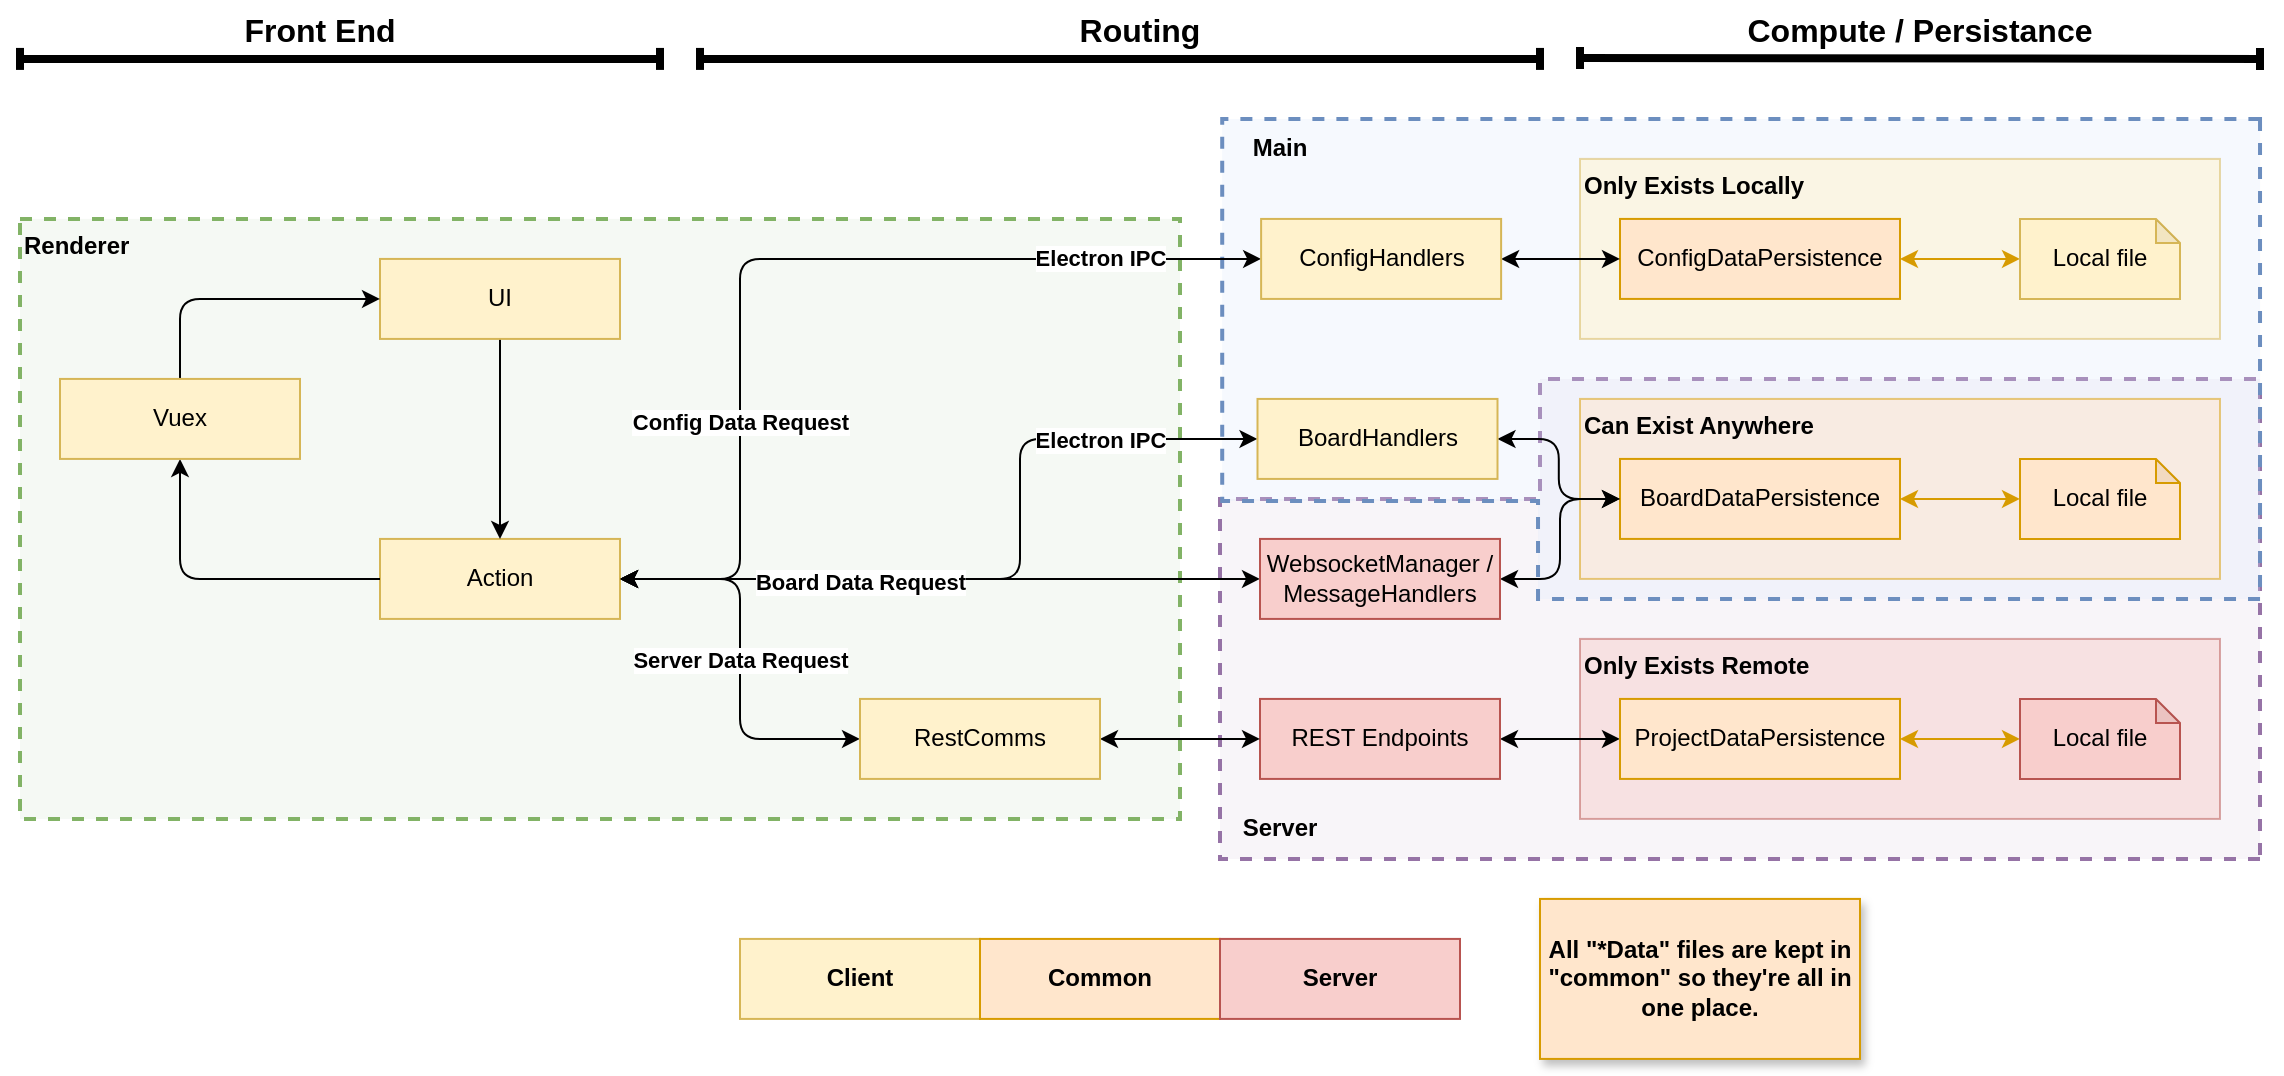 <mxfile version="20.7.4" type="device"><diagram id="I5dCZkXRIhbGK4yqcfKX" name="Page-1"><mxGraphModel dx="1231" dy="727" grid="1" gridSize="10" guides="1" tooltips="1" connect="1" arrows="1" fold="1" page="1" pageScale="1" pageWidth="850" pageHeight="1100" math="0" shadow="0"><root><mxCell id="0"/><mxCell id="1" parent="0"/><mxCell id="OoCY0U8t_cUXqhsx9uT4-1" value="" style="shape=corner;whiteSpace=wrap;html=1;rotation=-180;dx=360;dy=180;fillOpacity=25;fillColor=#e1d5e7;strokeColor=#9673a6;dashed=1;strokeWidth=2;" parent="1" vertex="1"><mxGeometry x="620" y="239.46" width="520" height="240" as="geometry"/></mxCell><mxCell id="OoCY0U8t_cUXqhsx9uT4-2" value="" style="shape=corner;whiteSpace=wrap;html=1;rotation=90;dx=191;dy=361;fillOpacity=25;fillColor=#dae8fc;strokeColor=#6c8ebf;dashed=1;strokeWidth=2;" parent="1" vertex="1"><mxGeometry x="760.56" y="-30.0" width="240" height="518.91" as="geometry"/></mxCell><mxCell id="-n_-xDAseKBe1zh5_1ba-1" value="Renderer" style="rounded=0;whiteSpace=wrap;html=1;verticalAlign=top;fontStyle=1;align=left;strokeWidth=2;dashed=1;fillColor=#d5e8d4;strokeColor=#82b366;perimeterSpacing=0;glass=0;fillStyle=auto;fillOpacity=25;" parent="1" vertex="1"><mxGeometry x="20" y="159.46" width="580" height="300" as="geometry"/></mxCell><mxCell id="eVuMP-qe88cXhquZFNh7-8" value="All &quot;*Data&quot; files are kept in &quot;common&quot; so they're all in one place." style="rounded=0;whiteSpace=wrap;html=1;fillColor=#ffe6cc;strokeColor=#d79b00;fontStyle=1;glass=0;shadow=1;" parent="1" vertex="1"><mxGeometry x="780" y="499.46" width="160" height="80" as="geometry"/></mxCell><mxCell id="eVuMP-qe88cXhquZFNh7-6" value="Only Exists Remote" style="rounded=0;whiteSpace=wrap;html=1;sketch=0;strokeWidth=1;fillColor=#f8cecc;strokeColor=#b85450;fontStyle=1;align=left;verticalAlign=top;opacity=50;" parent="1" vertex="1"><mxGeometry x="800" y="369.46" width="320" height="90" as="geometry"/></mxCell><mxCell id="eVuMP-qe88cXhquZFNh7-5" value="Can Exist Anywhere" style="rounded=0;whiteSpace=wrap;html=1;sketch=0;strokeWidth=1;fillColor=#ffe6cc;strokeColor=#d79b00;fontStyle=1;align=left;verticalAlign=top;opacity=50;" parent="1" vertex="1"><mxGeometry x="800" y="249.46" width="320" height="90" as="geometry"/></mxCell><mxCell id="eVuMP-qe88cXhquZFNh7-4" value="Only Exists Locally" style="rounded=0;whiteSpace=wrap;html=1;sketch=0;strokeWidth=1;fillColor=#fff2cc;strokeColor=#d6b656;fontStyle=1;align=left;verticalAlign=top;opacity=50;" parent="1" vertex="1"><mxGeometry x="800" y="129.46" width="320" height="90" as="geometry"/></mxCell><mxCell id="AT8L72S1eIH0WpdXs7L9-47" style="edgeStyle=orthogonalEdgeStyle;rounded=1;orthogonalLoop=1;jettySize=auto;html=1;exitX=1;exitY=0.5;exitDx=0;exitDy=0;entryX=0;entryY=0.5;entryDx=0;entryDy=0;startArrow=classic;startFill=1;" parent="1" source="AT8L72S1eIH0WpdXs7L9-44" target="OoCY0U8t_cUXqhsx9uT4-3" edge="1"><mxGeometry relative="1" as="geometry"><Array as="points"><mxPoint x="380" y="339.46"/><mxPoint x="380" y="179.46"/></Array></mxGeometry></mxCell><mxCell id="-n_-xDAseKBe1zh5_1ba-7" value="Electron IPC" style="edgeLabel;html=1;align=center;verticalAlign=middle;resizable=0;points=[];fontStyle=1" parent="AT8L72S1eIH0WpdXs7L9-47" vertex="1" connectable="0"><mxGeometry x="0.506" y="1" relative="1" as="geometry"><mxPoint x="38" as="offset"/></mxGeometry></mxCell><mxCell id="0aFK9B-e_eMhsSHs9_iM-3" value="&lt;b&gt;Config Data Request&lt;/b&gt;" style="edgeLabel;html=1;align=center;verticalAlign=middle;resizable=0;points=[];" parent="AT8L72S1eIH0WpdXs7L9-47" vertex="1" connectable="0"><mxGeometry x="-0.118" y="-2" relative="1" as="geometry"><mxPoint x="-2" y="73" as="offset"/></mxGeometry></mxCell><mxCell id="eVuMP-qe88cXhquZFNh7-2" style="edgeStyle=orthogonalEdgeStyle;rounded=1;orthogonalLoop=1;jettySize=auto;html=1;exitX=1;exitY=0.5;exitDx=0;exitDy=0;entryX=0;entryY=0.5;entryDx=0;entryDy=0;strokeColor=default;startArrow=classic;startFill=1;" parent="1" source="AT8L72S1eIH0WpdXs7L9-44" target="eVuMP-qe88cXhquZFNh7-1" edge="1"><mxGeometry relative="1" as="geometry"/></mxCell><mxCell id="0aFK9B-e_eMhsSHs9_iM-4" value="&lt;b&gt;Server Data Request&lt;/b&gt;" style="edgeLabel;html=1;align=center;verticalAlign=middle;resizable=0;points=[];" parent="eVuMP-qe88cXhquZFNh7-2" vertex="1" connectable="0"><mxGeometry x="0.6" y="-2" relative="1" as="geometry"><mxPoint x="-20" y="-42" as="offset"/></mxGeometry></mxCell><mxCell id="AT8L72S1eIH0WpdXs7L9-44" value="Action" style="rounded=0;whiteSpace=wrap;html=1;verticalAlign=middle;fontStyle=0;align=center;fillColor=#fff2cc;strokeColor=#d6b656;strokeWidth=1;" parent="1" vertex="1"><mxGeometry x="200" y="319.46" width="120" height="40" as="geometry"/></mxCell><mxCell id="AT8L72S1eIH0WpdXs7L9-6" style="edgeStyle=orthogonalEdgeStyle;rounded=1;orthogonalLoop=1;jettySize=auto;html=1;exitX=1;exitY=0.5;exitDx=0;exitDy=0;entryX=0;entryY=0.5;entryDx=0;entryDy=0;entryPerimeter=0;startArrow=classic;startFill=1;fillColor=#ffe6cc;strokeColor=#d79b00;" parent="1" source="AT8L72S1eIH0WpdXs7L9-1" target="AT8L72S1eIH0WpdXs7L9-5" edge="1"><mxGeometry relative="1" as="geometry"/></mxCell><mxCell id="AT8L72S1eIH0WpdXs7L9-1" value="BoardDataPersistence" style="rounded=0;whiteSpace=wrap;html=1;fillColor=#ffe6cc;strokeColor=#d79b00;strokeWidth=1;" parent="1" vertex="1"><mxGeometry x="820" y="279.46" width="140" height="40" as="geometry"/></mxCell><mxCell id="AT8L72S1eIH0WpdXs7L9-31" style="edgeStyle=orthogonalEdgeStyle;rounded=1;orthogonalLoop=1;jettySize=auto;html=1;exitX=1;exitY=0.5;exitDx=0;exitDy=0;entryX=0;entryY=0.5;entryDx=0;entryDy=0;startArrow=classic;startFill=1;" parent="1" source="AT8L72S1eIH0WpdXs7L9-2" target="AT8L72S1eIH0WpdXs7L9-4" edge="1"><mxGeometry relative="1" as="geometry"><mxPoint x="780" y="419.46" as="sourcePoint"/></mxGeometry></mxCell><mxCell id="AT8L72S1eIH0WpdXs7L9-2" value="REST Endpoints" style="rounded=0;whiteSpace=wrap;html=1;fillColor=#f8cecc;strokeColor=#b85450;strokeWidth=1;" parent="1" vertex="1"><mxGeometry x="640" y="399.46" width="120" height="40" as="geometry"/></mxCell><mxCell id="AT8L72S1eIH0WpdXs7L9-24" style="edgeStyle=orthogonalEdgeStyle;rounded=1;orthogonalLoop=1;jettySize=auto;html=1;exitX=1;exitY=0.5;exitDx=0;exitDy=0;entryX=0;entryY=0.5;entryDx=0;entryDy=0;startArrow=classic;startFill=1;" parent="1" source="AT8L72S1eIH0WpdXs7L9-44" target="AT8L72S1eIH0WpdXs7L9-23" edge="1"><mxGeometry relative="1" as="geometry"><mxPoint x="560" y="339.46" as="sourcePoint"/></mxGeometry></mxCell><mxCell id="AT8L72S1eIH0WpdXs7L9-7" style="edgeStyle=orthogonalEdgeStyle;rounded=1;orthogonalLoop=1;jettySize=auto;html=1;exitX=1;exitY=0.5;exitDx=0;exitDy=0;entryX=0;entryY=0.5;entryDx=0;entryDy=0;entryPerimeter=0;startArrow=classic;startFill=1;fillColor=#ffe6cc;strokeColor=#d79b00;" parent="1" source="AT8L72S1eIH0WpdXs7L9-4" target="AT8L72S1eIH0WpdXs7L9-46" edge="1"><mxGeometry relative="1" as="geometry"><mxPoint x="1020" y="429.46" as="targetPoint"/></mxGeometry></mxCell><mxCell id="AT8L72S1eIH0WpdXs7L9-4" value="ProjectDataPersistence" style="rounded=0;whiteSpace=wrap;html=1;fillColor=#ffe6cc;strokeColor=#d79b00;strokeWidth=1;" parent="1" vertex="1"><mxGeometry x="820" y="399.46" width="140" height="40" as="geometry"/></mxCell><mxCell id="AT8L72S1eIH0WpdXs7L9-5" value="Local file" style="shape=note;whiteSpace=wrap;html=1;backgroundOutline=1;darkOpacity=0.05;fillColor=#ffe6cc;strokeColor=#d79b00;size=12;strokeWidth=1;" parent="1" vertex="1"><mxGeometry x="1020" y="279.46" width="80" height="40" as="geometry"/></mxCell><mxCell id="AT8L72S1eIH0WpdXs7L9-22" style="edgeStyle=orthogonalEdgeStyle;rounded=1;orthogonalLoop=1;jettySize=auto;html=1;exitX=1;exitY=0.5;exitDx=0;exitDy=0;entryX=0;entryY=0.5;entryDx=0;entryDy=0;startArrow=classic;startFill=1;" parent="1" source="AT8L72S1eIH0WpdXs7L9-44" target="OoCY0U8t_cUXqhsx9uT4-4" edge="1"><mxGeometry relative="1" as="geometry"><mxPoint x="560" y="299.46" as="sourcePoint"/><Array as="points"><mxPoint x="520" y="339.46"/><mxPoint x="520" y="269.46"/></Array></mxGeometry></mxCell><mxCell id="-n_-xDAseKBe1zh5_1ba-6" value="Electron IPC" style="edgeLabel;html=1;align=center;verticalAlign=middle;resizable=0;points=[];fontStyle=1" parent="AT8L72S1eIH0WpdXs7L9-22" vertex="1" connectable="0"><mxGeometry x="-0.177" y="1" relative="1" as="geometry"><mxPoint x="80" y="-69" as="offset"/></mxGeometry></mxCell><mxCell id="0aFK9B-e_eMhsSHs9_iM-2" value="Board Data Request" style="edgeLabel;html=1;align=center;verticalAlign=middle;resizable=0;points=[];fontStyle=1" parent="AT8L72S1eIH0WpdXs7L9-22" vertex="1" connectable="0"><mxGeometry x="-0.593" y="-1" relative="1" as="geometry"><mxPoint x="41" as="offset"/></mxGeometry></mxCell><mxCell id="AT8L72S1eIH0WpdXs7L9-20" style="edgeStyle=orthogonalEdgeStyle;rounded=1;orthogonalLoop=1;jettySize=auto;html=1;exitX=0;exitY=0.5;exitDx=0;exitDy=0;entryX=0.5;entryY=1;entryDx=0;entryDy=0;startArrow=none;startFill=0;" parent="1" source="AT8L72S1eIH0WpdXs7L9-44" target="AT8L72S1eIH0WpdXs7L9-19" edge="1"><mxGeometry relative="1" as="geometry"><mxPoint x="200" y="299.46" as="sourcePoint"/></mxGeometry></mxCell><mxCell id="AT8L72S1eIH0WpdXs7L9-18" style="edgeStyle=orthogonalEdgeStyle;rounded=1;orthogonalLoop=1;jettySize=auto;html=1;exitX=0.5;exitY=1;exitDx=0;exitDy=0;entryX=0.5;entryY=0;entryDx=0;entryDy=0;startArrow=none;startFill=0;" parent="1" source="AT8L72S1eIH0WpdXs7L9-17" target="AT8L72S1eIH0WpdXs7L9-44" edge="1"><mxGeometry relative="1" as="geometry"><mxPoint x="260" y="279.46" as="targetPoint"/></mxGeometry></mxCell><mxCell id="AT8L72S1eIH0WpdXs7L9-17" value="UI" style="rounded=0;whiteSpace=wrap;html=1;fillColor=#fff2cc;strokeColor=#d6b656;strokeWidth=1;" parent="1" vertex="1"><mxGeometry x="200" y="179.46" width="120" height="40" as="geometry"/></mxCell><mxCell id="AT8L72S1eIH0WpdXs7L9-21" style="edgeStyle=orthogonalEdgeStyle;rounded=1;orthogonalLoop=1;jettySize=auto;html=1;exitX=0.5;exitY=0;exitDx=0;exitDy=0;entryX=0;entryY=0.5;entryDx=0;entryDy=0;startArrow=none;startFill=0;" parent="1" source="AT8L72S1eIH0WpdXs7L9-19" target="AT8L72S1eIH0WpdXs7L9-17" edge="1"><mxGeometry relative="1" as="geometry"/></mxCell><mxCell id="AT8L72S1eIH0WpdXs7L9-19" value="Vuex" style="rounded=0;whiteSpace=wrap;html=1;fillColor=#fff2cc;strokeColor=#d6b656;strokeWidth=1;" parent="1" vertex="1"><mxGeometry x="40" y="239.46" width="120" height="40" as="geometry"/></mxCell><mxCell id="AT8L72S1eIH0WpdXs7L9-25" style="edgeStyle=orthogonalEdgeStyle;rounded=1;orthogonalLoop=1;jettySize=auto;html=1;exitX=1;exitY=0.5;exitDx=0;exitDy=0;entryX=0;entryY=0.5;entryDx=0;entryDy=0;startArrow=classic;startFill=1;" parent="1" source="AT8L72S1eIH0WpdXs7L9-23" target="AT8L72S1eIH0WpdXs7L9-1" edge="1"><mxGeometry relative="1" as="geometry"><mxPoint x="780" y="339.46" as="sourcePoint"/><Array as="points"><mxPoint x="790" y="339.46"/><mxPoint x="790" y="299.46"/></Array></mxGeometry></mxCell><mxCell id="AT8L72S1eIH0WpdXs7L9-23" value="WebsocketManager /&lt;br&gt;MessageHandlers" style="rounded=0;whiteSpace=wrap;html=1;fillColor=#f8cecc;strokeColor=#b85450;strokeWidth=1;" parent="1" vertex="1"><mxGeometry x="640" y="319.46" width="120" height="40" as="geometry"/></mxCell><mxCell id="AT8L72S1eIH0WpdXs7L9-34" value="Client" style="rounded=0;whiteSpace=wrap;html=1;fillColor=#fff2cc;strokeColor=#d6b656;fontStyle=1" parent="1" vertex="1"><mxGeometry x="380" y="519.46" width="120" height="40" as="geometry"/></mxCell><mxCell id="AT8L72S1eIH0WpdXs7L9-35" value="Common" style="rounded=0;whiteSpace=wrap;html=1;fillColor=#ffe6cc;strokeColor=#d79b00;fontStyle=1" parent="1" vertex="1"><mxGeometry x="500" y="519.46" width="120" height="40" as="geometry"/></mxCell><mxCell id="AT8L72S1eIH0WpdXs7L9-36" value="Server" style="rounded=0;whiteSpace=wrap;html=1;fillColor=#f8cecc;strokeColor=#b85450;fontStyle=1" parent="1" vertex="1"><mxGeometry x="620" y="519.46" width="120" height="40" as="geometry"/></mxCell><mxCell id="AT8L72S1eIH0WpdXs7L9-39" value="" style="edgeStyle=orthogonalEdgeStyle;rounded=1;orthogonalLoop=1;jettySize=auto;html=1;startArrow=classic;startFill=1;fillColor=#ffe6cc;strokeColor=#d79b00;" parent="1" source="AT8L72S1eIH0WpdXs7L9-37" target="AT8L72S1eIH0WpdXs7L9-38" edge="1"><mxGeometry relative="1" as="geometry"/></mxCell><mxCell id="AT8L72S1eIH0WpdXs7L9-37" value="ConfigDataPersistence" style="rounded=0;whiteSpace=wrap;html=1;fillColor=#ffe6cc;strokeColor=#d79b00;strokeWidth=1;" parent="1" vertex="1"><mxGeometry x="820" y="159.46" width="140" height="40" as="geometry"/></mxCell><mxCell id="AT8L72S1eIH0WpdXs7L9-38" value="Local file" style="shape=note;whiteSpace=wrap;html=1;backgroundOutline=1;darkOpacity=0.05;fillColor=#fff2cc;strokeColor=#d6b656;size=12;strokeWidth=1;" parent="1" vertex="1"><mxGeometry x="1020" y="159.46" width="80" height="40" as="geometry"/></mxCell><mxCell id="AT8L72S1eIH0WpdXs7L9-46" value="Local file" style="shape=note;whiteSpace=wrap;html=1;backgroundOutline=1;darkOpacity=0.05;fillColor=#f8cecc;strokeColor=#b85450;size=12;strokeWidth=1;" parent="1" vertex="1"><mxGeometry x="1020" y="399.46" width="80" height="40" as="geometry"/></mxCell><mxCell id="eVuMP-qe88cXhquZFNh7-3" style="edgeStyle=orthogonalEdgeStyle;rounded=1;orthogonalLoop=1;jettySize=auto;html=1;exitX=1;exitY=0.5;exitDx=0;exitDy=0;entryX=0;entryY=0.5;entryDx=0;entryDy=0;strokeColor=default;startArrow=classic;startFill=1;" parent="1" source="eVuMP-qe88cXhquZFNh7-1" target="AT8L72S1eIH0WpdXs7L9-2" edge="1"><mxGeometry relative="1" as="geometry"/></mxCell><mxCell id="eVuMP-qe88cXhquZFNh7-1" value="RestComms" style="rounded=0;whiteSpace=wrap;html=1;fillColor=#fff2cc;strokeColor=#d6b656;strokeWidth=1;" parent="1" vertex="1"><mxGeometry x="440" y="399.46" width="120" height="40" as="geometry"/></mxCell><mxCell id="OoCY0U8t_cUXqhsx9uT4-9" style="edgeStyle=orthogonalEdgeStyle;rounded=1;orthogonalLoop=1;jettySize=auto;html=1;exitX=1;exitY=0.5;exitDx=0;exitDy=0;entryX=0;entryY=0.5;entryDx=0;entryDy=0;startArrow=classic;startFill=1;" parent="1" source="OoCY0U8t_cUXqhsx9uT4-3" target="AT8L72S1eIH0WpdXs7L9-37" edge="1"><mxGeometry relative="1" as="geometry"/></mxCell><mxCell id="OoCY0U8t_cUXqhsx9uT4-3" value="ConfigHandlers" style="rounded=0;whiteSpace=wrap;html=1;fillColor=#fff2cc;strokeColor=#d6b656;strokeWidth=1;" parent="1" vertex="1"><mxGeometry x="640.56" y="159.46" width="120" height="40" as="geometry"/></mxCell><mxCell id="OoCY0U8t_cUXqhsx9uT4-8" style="edgeStyle=orthogonalEdgeStyle;rounded=1;orthogonalLoop=1;jettySize=auto;html=1;exitX=1;exitY=0.5;exitDx=0;exitDy=0;entryX=0;entryY=0.5;entryDx=0;entryDy=0;startArrow=classic;startFill=1;" parent="1" source="OoCY0U8t_cUXqhsx9uT4-4" target="AT8L72S1eIH0WpdXs7L9-1" edge="1"><mxGeometry relative="1" as="geometry"/></mxCell><mxCell id="OoCY0U8t_cUXqhsx9uT4-4" value="BoardHandlers" style="rounded=0;whiteSpace=wrap;html=1;fillColor=#fff2cc;strokeColor=#d6b656;strokeWidth=1;" parent="1" vertex="1"><mxGeometry x="638.75" y="249.46" width="120" height="40" as="geometry"/></mxCell><mxCell id="OoCY0U8t_cUXqhsx9uT4-11" value="Main" style="text;html=1;strokeColor=none;fillColor=none;align=center;verticalAlign=middle;whiteSpace=wrap;rounded=0;dashed=1;strokeWidth=2;fontStyle=1" parent="1" vertex="1"><mxGeometry x="620" y="109.46" width="60" height="30" as="geometry"/></mxCell><mxCell id="OoCY0U8t_cUXqhsx9uT4-12" value="Server" style="text;html=1;strokeColor=none;fillColor=none;align=center;verticalAlign=middle;whiteSpace=wrap;rounded=0;dashed=1;strokeWidth=2;fontStyle=1" parent="1" vertex="1"><mxGeometry x="620" y="449.46" width="60" height="30" as="geometry"/></mxCell><mxCell id="KIv0S7vo1N58vJzm4XJM-1" value="" style="endArrow=baseDash;html=1;rounded=0;startArrow=baseDash;startFill=0;endFill=0;strokeWidth=4;" edge="1" parent="1"><mxGeometry width="50" height="50" relative="1" as="geometry"><mxPoint x="20" y="79.46" as="sourcePoint"/><mxPoint x="340" y="79.46" as="targetPoint"/></mxGeometry></mxCell><mxCell id="KIv0S7vo1N58vJzm4XJM-2" value="" style="endArrow=baseDash;html=1;rounded=0;startArrow=baseDash;startFill=0;endFill=0;strokeWidth=4;" edge="1" parent="1"><mxGeometry width="50" height="50" relative="1" as="geometry"><mxPoint x="360" y="79.46" as="sourcePoint"/><mxPoint x="780" y="79.46" as="targetPoint"/></mxGeometry></mxCell><mxCell id="KIv0S7vo1N58vJzm4XJM-3" value="" style="endArrow=baseDash;html=1;rounded=0;startArrow=baseDash;startFill=0;endFill=0;strokeWidth=4;" edge="1" parent="1"><mxGeometry width="50" height="50" relative="1" as="geometry"><mxPoint x="800" y="79" as="sourcePoint"/><mxPoint x="1140" y="79.46" as="targetPoint"/></mxGeometry></mxCell><mxCell id="KIv0S7vo1N58vJzm4XJM-7" value="Front End" style="text;html=1;strokeColor=none;fillColor=none;align=center;verticalAlign=middle;whiteSpace=wrap;rounded=0;fontSize=16;fontStyle=1;labelBackgroundColor=none;labelBorderColor=none;" vertex="1" parent="1"><mxGeometry x="130" y="50" width="80" height="30" as="geometry"/></mxCell><mxCell id="KIv0S7vo1N58vJzm4XJM-8" value="Routing" style="text;html=1;strokeColor=none;fillColor=none;align=center;verticalAlign=middle;whiteSpace=wrap;rounded=0;fontSize=16;fontStyle=1;labelBackgroundColor=none;labelBorderColor=none;" vertex="1" parent="1"><mxGeometry x="540" y="50" width="80" height="30" as="geometry"/></mxCell><mxCell id="KIv0S7vo1N58vJzm4XJM-9" value="Compute / Persistance" style="text;html=1;strokeColor=none;fillColor=none;align=center;verticalAlign=middle;whiteSpace=wrap;rounded=0;fontSize=16;fontStyle=1;labelBackgroundColor=none;labelBorderColor=none;" vertex="1" parent="1"><mxGeometry x="870" y="50" width="200" height="30" as="geometry"/></mxCell></root></mxGraphModel></diagram></mxfile>